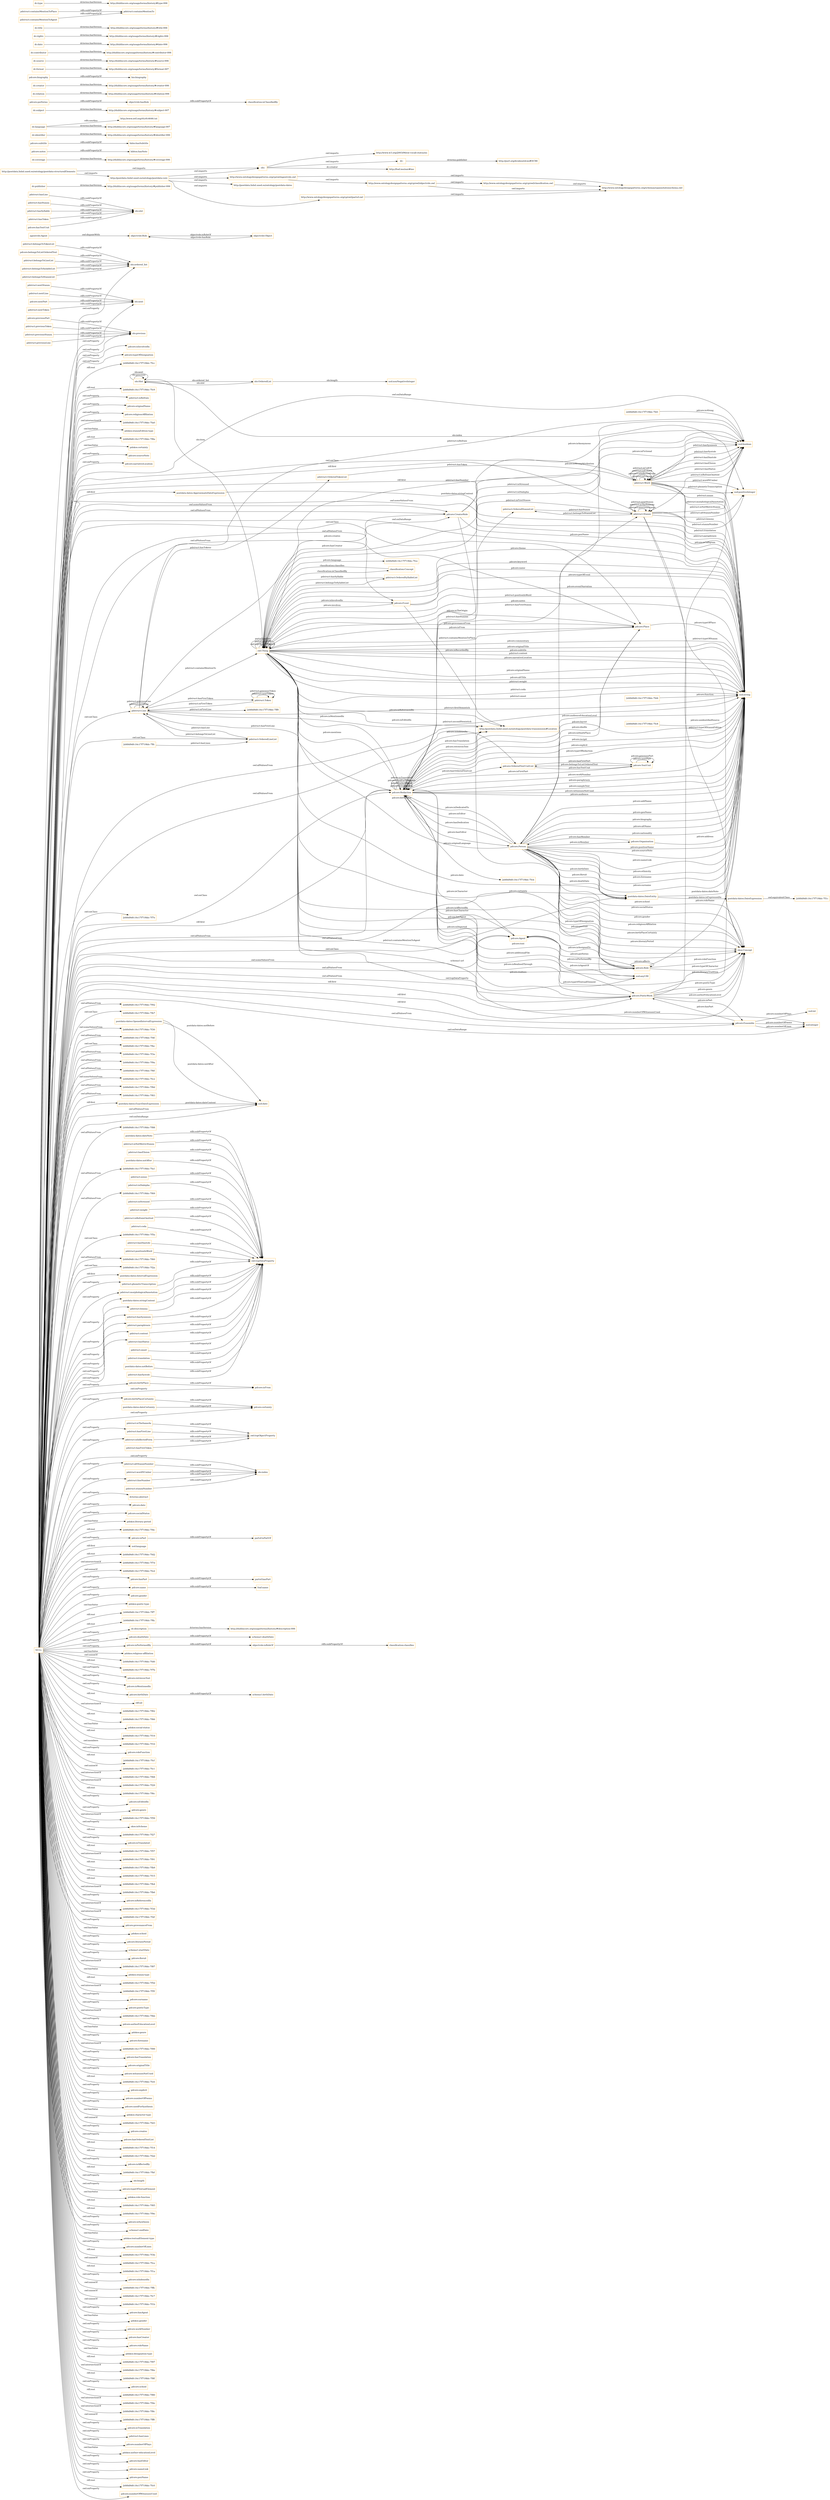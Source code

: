 digraph ar2dtool_diagram { 
rankdir=LR;
size="1501"
node [shape = rectangle, color="orange"]; "2d48d9d0:16c17f719bb:-7ff9" "2d48d9d0:16c17f719bb:-7ffc" "pdstruct:Line" "pdstruct:OrderedStanzaList" "pdstruct:OrderedTokenList" "pdstruct:Word" "pdstruct:Stanza" "pdstruct:Token" "pdstruct:OrderedSyllableList" "pdcore:Redaction" "skos:Concept" "pdstruct:OrderedLineList" "2d48d9d0:16c17f719bb:-7f7e" "2d48d9d0:16c17f719bb:-7fd1" "pdcore:Role" "pdcore:OrderedTextUnitList" "2d48d9d0:16c17f719bb:-7f92" "2d48d9d0:16c17f719bb:-7fb7" "agentrole:Agent" "2d48d9d0:16c17f719bb:-7f30" "pdcore:Agent" "pdcore:CreatorRole" "pdcore:Person" "2d48d9d0:16c17f719bb:-7f4f" "pdcore:Organisation" "2d48d9d0:16c17f719bb:-7fbc" "2d48d9d0:16c17f719bb:-7f3e" "2d48d9d0:16c17f719bb:-7f9a" "2d48d9d0:16c17f719bb:-7f6f" "pdcore:Ensemble" "2d48d9d0:16c17f719bb:-7fd4" "pdcore:TextUnit" "2d48d9d0:16c17f719bb:-7fc8" "pdcore:Place" "2d48d9d0:16c17f719bb:-7fc2" "postdata-dates:DateEntity" "2d48d9d0:16c17f719bb:-7f8d" "2d48d9d0:16c17f719bb:-7f83" "pdcore:Event" "2d48d9d0:16c17f719bb:-7f88" "2d48d9d0:16c17f719bb:-7fa1" "2d48d9d0:16c17f719bb:-7f69" "http://postdata.linhd.uned.es/ontology/postdata-transmission#Location" "2d48d9d0:16c17f719bb:-7f5a" "2d48d9d0:16c17f719bb:-7f60" "pdcore:PoeticWork" "2d48d9d0:16c17f719bb:-7f2a" "olo:Slot" "olo:OrderedList" "owl:Thing" "objectrole:Role" "objectrole:Object" "2d48d9d0:16c17f719bb:-7f1c" "postdata-dates:OpenedIntervalExpression" "postdata-dates:IntervalExpression" "postdata-dates:ExactDateExpression" "postdata-dates:DateExpression" "postdata-dates:ApproximateDateExpression" "classification:Concept" ; /*classes style*/
	"pdstruct:hasLine" -> "olo:slot" [ label = "rdfs:subPropertyOf" ];
	"objectrole:isRoleOf" -> "classification:classifies" [ label = "rdfs:subPropertyOf" ];
	"dc:publisher" -> "http://dublincore.org/usage/terms/history/#publisher-006" [ label = "dcterms:hasVersion" ];
	"pdcore:birthPlace" -> "pdcore:isFrom" [ label = "rdfs:subPropertyOf" ];
	"http://www.ontologydesignpatterns.org/cp/owl/classification.owl" -> "http://www.ontologydesignpatterns.org/schemas/cpannotationschema.owl" [ label = "owl:imports" ];
	"pdstruct:lemma" -> "owl:topDataProperty" [ label = "rdfs:subPropertyOf" ];
	"pdcore:birthPlaceCertainty" -> "pdcore:certainty" [ label = "rdfs:subPropertyOf" ];
	"dc:coverage" -> "http://dublincore.org/usage/terms/history/#coverage-006" [ label = "dcterms:hasVersion" ];
	"pdstruct:isInflectedForm" -> "owl:topObjectProperty" [ label = "rdfs:subPropertyOf" ];
	"pdcore:notes" -> "bibtex:hasNote" [ label = "rdfs:subPropertyOf" ];
	"http://www.ontologydesignpatterns.org/cp/owl/agentrole.owl" -> "http://www.ontologydesignpatterns.org/cp/owl/objectrole.owl" [ label = "owl:imports" ];
	"http://www.ontologydesignpatterns.org/cp/owl/agentrole.owl" -> "http://www.ontologydesignpatterns.org/schemas/cpannotationschema.owl" [ label = "owl:imports" ];
	"pdstruct:stanzaNumber" -> "olo:index" [ label = "rdfs:subPropertyOf" ];
	"pdstruct:belongsToStanzaList" -> "olo:ordered_list" [ label = "rdfs:subPropertyOf" ];
	"pdstruct:belongsToTokenList" -> "olo:ordered_list" [ label = "rdfs:subPropertyOf" ];
	"pdstruct:altStanzaNumber" -> "olo:index" [ label = "rdfs:subPropertyOf" ];
	"pdcore:subtitle" -> "fabio:hasSubtitle" [ label = "rdfs:subPropertyOf" ];
	"olo:" -> "http://www.w3.org/2003/06/sw-vocab-status/ns" [ label = "owl:imports" ];
	"olo:" -> "dc:" [ label = "owl:imports" ];
	"olo:" -> "http://foaf.me/zazi#me" [ label = "dc:creator" ];
	"dc:identifier" -> "http://dublincore.org/usage/terms/history/#identifier-006" [ label = "dcterms:hasVersion" ];
	"dc:language" -> "http://www.ietf.org/rfc/rfc4646.txt" [ label = "rdfs:seeAlso" ];
	"dc:language" -> "http://dublincore.org/usage/terms/history/#language-007" [ label = "dcterms:hasVersion" ];
	"pdcore:belongsToListOrderedText" -> "olo:ordered_list" [ label = "rdfs:subPropertyOf" ];
	"pdstruct:hasSynizesis" -> "owl:topDataProperty" [ label = "rdfs:subPropertyOf" ];
	"pdstruct:paraphrasis" -> "owl:topDataProperty" [ label = "rdfs:subPropertyOf" ];
	"http://postdata.linhd.uned.es/ontology/postdata-structuralElements" -> "olo:" [ label = "owl:imports" ];
	"http://postdata.linhd.uned.es/ontology/postdata-structuralElements" -> "http://postdata.linhd.uned.es/ontology/postdata-core" [ label = "owl:imports" ];
	"pdcore:isPart" -> "partof:isPartOf" [ label = "rdfs:subPropertyOf" ];
	"pdstruct:hasStanza" -> "olo:slot" [ label = "rdfs:subPropertyOf" ];
	"postdata-dates:dateCertainty" -> "pdcore:certainty" [ label = "rdfs:subPropertyOf" ];
	"pdstruct:positionInWord" -> "owl:topDataProperty" [ label = "rdfs:subPropertyOf" ];
	"pdstruct:lineNumber" -> "olo:index" [ label = "rdfs:subPropertyOf" ];
	"pdstruct:nextStanza" -> "olo:next" [ label = "rdfs:subPropertyOf" ];
	"pdstruct:content" -> "owl:topDataProperty" [ label = "rdfs:subPropertyOf" ];
	"pdstruct:onset" -> "owl:topDataProperty" [ label = "rdfs:subPropertyOf" ];
	"pdstruct:translation" -> "owl:topDataProperty" [ label = "rdfs:subPropertyOf" ];
	"dc:subject" -> "http://dublincore.org/usage/terms/history/#subject-007" [ label = "dcterms:hasVersion" ];
	"postdata-dates:notBefore" -> "owl:topDataProperty" [ label = "rdfs:subPropertyOf" ];
	"pdcore:performs" -> "objectrole:hasRole" [ label = "rdfs:subPropertyOf" ];
	"pdstruct:hasHiatus" -> "owl:topDataProperty" [ label = "rdfs:subPropertyOf" ];
	"http://www.ontologydesignpatterns.org/cp/owl/objectrole.owl" -> "http://www.ontologydesignpatterns.org/cp/owl/classification.owl" [ label = "owl:imports" ];
	"http://www.ontologydesignpatterns.org/cp/owl/objectrole.owl" -> "http://www.ontologydesignpatterns.org/schemas/cpannotationschema.owl" [ label = "owl:imports" ];
	"dc:relation" -> "http://dublincore.org/usage/terms/history/#relation-006" [ label = "dcterms:hasVersion" ];
	"dc:creator" -> "http://dublincore.org/usage/terms/history/#creator-006" [ label = "dcterms:hasVersion" ];
	"pdcore:biography" -> "bio:biography" [ label = "rdfs:subPropertyOf" ];
	"pdcore:hasPart" -> "partof:hasPart" [ label = "rdfs:subPropertyOf" ];
	"dc:format" -> "http://dublincore.org/usage/terms/history/#format-007" [ label = "dcterms:hasVersion" ];
	"pdstruct:nextLine" -> "olo:next" [ label = "rdfs:subPropertyOf" ];
	"pdcore:nextPart" -> "olo:next" [ label = "rdfs:subPropertyOf" ];
	"pdstruct:hasSystole" -> "owl:topDataProperty" [ label = "rdfs:subPropertyOf" ];
	"pdcore:name" -> "foaf:name" [ label = "rdfs:subPropertyOf" ];
	"postdata-dates:dateNote" -> "owl:topDataProperty" [ label = "rdfs:subPropertyOf" ];
	"pdstruct:previousStanza" -> "olo:previous" [ label = "rdfs:subPropertyOf" ];
	"pdstruct:isNotMetricStanza" -> "owl:topDataProperty" [ label = "rdfs:subPropertyOf" ];
	"dc:source" -> "http://dublincore.org/usage/terms/history/#source-006" [ label = "dcterms:hasVersion" ];
	"dc:description" -> "http://dublincore.org/usage/terms/history/#description-006" [ label = "dcterms:hasVersion" ];
	"pdstruct:hasElision" -> "owl:topDataProperty" [ label = "rdfs:subPropertyOf" ];
	"pdstruct:phoneticTranscription" -> "owl:topDataProperty" [ label = "rdfs:subPropertyOf" ];
	"pdstruct:wordNUmber" -> "olo:index" [ label = "rdfs:subPropertyOf" ];
	"postdata-dates:notAfter" -> "owl:topDataProperty" [ label = "rdfs:subPropertyOf" ];
	"pdcore:deathDate" -> "schema1:deathDate" [ label = "rdfs:subPropertyOf" ];
	"pdstruct:sense" -> "owl:topDataProperty" [ label = "rdfs:subPropertyOf" ];
	"pdstruct:hasSyllable" -> "olo:slot" [ label = "rdfs:subPropertyOf" ];
	"pdcore:isPerformedBy" -> "objectrole:isRoleOf" [ label = "rdfs:subPropertyOf" ];
	"agentrole:Agent" -> "objectrole:Role" [ label = "owl:disjointWith" ];
	"postdata-dates:DateExpression" -> "2d48d9d0:16c17f719bb:-7f1c" [ label = "owl:equivalentClass" ];
	"pdstruct:morphologicalAnnotation" -> "owl:topDataProperty" [ label = "rdfs:subPropertyOf" ];
	"objectrole:hasRole" -> "classification:isClassifiedBy" [ label = "rdfs:subPropertyOf" ];
	"dc:contributor" -> "http://dublincore.org/usage/terms/history/#contributor-006" [ label = "dcterms:hasVersion" ];
	"pdstruct:isDialepha" -> "owl:topDataProperty" [ label = "rdfs:subPropertyOf" ];
	"pdstruct:isStressed" -> "owl:topDataProperty" [ label = "rdfs:subPropertyOf" ];
	"pdstruct:nextToken" -> "olo:next" [ label = "rdfs:subPropertyOf" ];
	"pdstruct:hasFirstToken" -> "owl:topObjectProperty" [ label = "rdfs:subPropertyOf" ];
	"http://postdata.linhd.uned.es/ontology/postdata-core" -> "http://postdata.linhd.uned.es/ontology/postdata-dates" [ label = "owl:imports" ];
	"http://postdata.linhd.uned.es/ontology/postdata-core" -> "http://www.ontologydesignpatterns.org/cp/owl/partof.owl" [ label = "owl:imports" ];
	"http://postdata.linhd.uned.es/ontology/postdata-core" -> "http://www.ontologydesignpatterns.org/cp/owl/agentrole.owl" [ label = "owl:imports" ];
	"http://postdata.linhd.uned.es/ontology/postdata-core" -> "olo:" [ label = "owl:imports" ];
	"pdstruct:weight" -> "owl:topDataProperty" [ label = "rdfs:subPropertyOf" ];
	"pdstruct:isRefrainOmitted" -> "owl:topDataProperty" [ label = "rdfs:subPropertyOf" ];
	"dc:date" -> "http://dublincore.org/usage/terms/history/#date-006" [ label = "dcterms:hasVersion" ];
	"dc:rights" -> "http://dublincore.org/usage/terms/history/#rights-006" [ label = "dcterms:hasVersion" ];
	"pdstruct:isTheSameAs" -> "owl:topObjectProperty" [ label = "rdfs:subPropertyOf" ];
	"postdata-dates:stringContent" -> "owl:topDataProperty" [ label = "rdfs:subPropertyOf" ];
	"pdstruct:previousLine" -> "olo:previous" [ label = "rdfs:subPropertyOf" ];
	"pdstruct:belongsToLineList" -> "olo:ordered_list" [ label = "rdfs:subPropertyOf" ];
	"NULL" -> "pdcore:birthPlace" [ label = "owl:onProperty" ];
	"NULL" -> "pdskos:religious-affiliation" [ label = "owl:hasValue" ];
	"NULL" -> "pdstruct:hasSynizesis" [ label = "owl:onProperty" ];
	"NULL" -> "pdcore:PoeticWork" [ label = "owl:allValuesFrom" ];
	"NULL" -> "pdcore:CreatorRole" [ label = "owl:someValuesFrom" ];
	"NULL" -> "2d48d9d0:16c17f719bb:-7fd0" [ label = "owl:unionOf" ];
	"NULL" -> "pdstruct:Line" [ label = "owl:onClass" ];
	"NULL" -> "2d48d9d0:16c17f719bb:-7f7b" [ label = "rdf:rest" ];
	"NULL" -> "pdcore:retrievesText" [ label = "owl:onProperty" ];
	"NULL" -> "pdcore:PoeticWork" [ label = "rdf:first" ];
	"NULL" -> "pdstruct:Stanza" [ label = "rdf:first" ];
	"NULL" -> "pdcore:isMentionedIn" [ label = "owl:onProperty" ];
	"NULL" -> "pdcore:birthDate" [ label = "owl:onProperty" ];
	"NULL" -> "rdf:nil" [ label = "rdf:rest" ];
	"NULL" -> "2d48d9d0:16c17f719bb:-7f82" [ label = "owl:intersectionOf" ];
	"NULL" -> "pdstruct:hasFirstLine" [ label = "owl:onProperty" ];
	"NULL" -> "2d48d9d0:16c17f719bb:-7f66" [ label = "rdf:rest" ];
	"NULL" -> "pdstruct:altStanzaNumber" [ label = "owl:onProperty" ];
	"NULL" -> "pdskos:social-status" [ label = "owl:hasValue" ];
	"NULL" -> "pdcore:birthPlaceCertainty" [ label = "owl:onProperty" ];
	"NULL" -> "postdata-dates:IntervalExpression" [ label = "rdf:first" ];
	"NULL" -> "2d48d9d0:16c17f719bb:-7f19" [ label = "rdf:rest" ];
	"NULL" -> "pdstruct:hasHiatus" [ label = "owl:onProperty" ];
	"NULL" -> "2d48d9d0:16c17f719bb:-7f16" [ label = "owl:members" ];
	"NULL" -> "2d48d9d0:16c17f719bb:-7f30" [ label = "owl:someValuesFrom" ];
	"NULL" -> "2d48d9d0:16c17f719bb:-7f7e" [ label = "owl:onClass" ];
	"NULL" -> "pdcore:roleFunction" [ label = "owl:onProperty" ];
	"NULL" -> "2d48d9d0:16c17f719bb:-7fcf" [ label = "rdf:rest" ];
	"NULL" -> "olo:ordered_list" [ label = "owl:onProperty" ];
	"NULL" -> "2d48d9d0:16c17f719bb:-7fc1" [ label = "owl:unionOf" ];
	"NULL" -> "2d48d9d0:16c17f719bb:-7f68" [ label = "owl:intersectionOf" ];
	"NULL" -> "2d48d9d0:16c17f719bb:-7f29" [ label = "owl:intersectionOf" ];
	"NULL" -> "pdstruct:isInflectedForm" [ label = "owl:onProperty" ];
	"NULL" -> "2d48d9d0:16c17f719bb:-7f6c" [ label = "rdf:rest" ];
	"NULL" -> "xsd:date" [ label = "owl:allValuesFrom" ];
	"NULL" -> "2d48d9d0:16c17f719bb:-7f88" [ label = "owl:allValuesFrom" ];
	"NULL" -> "2d48d9d0:16c17f719bb:-7f83" [ label = "owl:allValuesFrom" ];
	"NULL" -> "pdcore:Role" [ label = "owl:allValuesFrom" ];
	"NULL" -> "pdcore:isEditedIn" [ label = "owl:onProperty" ];
	"NULL" -> "pdcore:OrderedTextUnitList" [ label = "owl:allValuesFrom" ];
	"NULL" -> "pdcore:genre" [ label = "owl:onProperty" ];
	"NULL" -> "2d48d9d0:16c17f719bb:-7f59" [ label = "owl:intersectionOf" ];
	"NULL" -> "skos:inScheme" [ label = "owl:onProperty" ];
	"NULL" -> "2d48d9d0:16c17f719bb:-7f27" [ label = "rdf:rest" ];
	"NULL" -> "2d48d9d0:16c17f719bb:-7f5a" [ label = "owl:onClass" ];
	"NULL" -> "pdcore:CreatorRole" [ label = "owl:allValuesFrom" ];
	"NULL" -> "pdcore:isTranslated" [ label = "owl:onProperty" ];
	"NULL" -> "2d48d9d0:16c17f719bb:-7f57" [ label = "rdf:rest" ];
	"NULL" -> "postdata-dates:DateEntity" [ label = "owl:onClass" ];
	"NULL" -> "2d48d9d0:16c17f719bb:-7f91" [ label = "owl:intersectionOf" ];
	"NULL" -> "pdcore:Ensemble" [ label = "owl:allValuesFrom" ];
	"NULL" -> "2d48d9d0:16c17f719bb:-7fb9" [ label = "rdf:rest" ];
	"NULL" -> "2d48d9d0:16c17f719bb:-7f15" [ label = "rdf:rest" ];
	"NULL" -> "2d48d9d0:16c17f719bb:-7fb4" [ label = "rdf:rest" ];
	"NULL" -> "2d48d9d0:16c17f719bb:-7fb6" [ label = "owl:intersectionOf" ];
	"NULL" -> "pdcore:isReferencedIn" [ label = "owl:onProperty" ];
	"NULL" -> "2d48d9d0:16c17f719bb:-7f3d" [ label = "owl:intersectionOf" ];
	"NULL" -> "pdcore:Agent" [ label = "owl:someValuesFrom" ];
	"NULL" -> "pdstruct:paraphrasis" [ label = "owl:onProperty" ];
	"NULL" -> "2d48d9d0:16c17f719bb:-7f2f" [ label = "owl:intersectionOf" ];
	"NULL" -> "postdata-dates:ExactDateExpression" [ label = "rdf:first" ];
	"NULL" -> "pdcore:provenanceFrom" [ label = "owl:onProperty" ];
	"NULL" -> "pdskos:school" [ label = "owl:hasValue" ];
	"NULL" -> "skos:Concept" [ label = "rdf:first" ];
	"NULL" -> "pdcore:literaryPeriod" [ label = "owl:onProperty" ];
	"NULL" -> "2d48d9d0:16c17f719bb:-7f60" [ label = "owl:allValuesFrom" ];
	"NULL" -> "schema1:startDate" [ label = "owl:onProperty" ];
	"NULL" -> "xsd:boolean" [ label = "owl:onDataRange" ];
	"NULL" -> "2d48d9d0:16c17f719bb:-7f2a" [ label = "owl:onClass" ];
	"NULL" -> "xsd:string" [ label = "owl:someValuesFrom" ];
	"NULL" -> "pdcore:floruit" [ label = "owl:onProperty" ];
	"NULL" -> "2d48d9d0:16c17f719bb:-7f87" [ label = "owl:intersectionOf" ];
	"NULL" -> "pdstruct:lemma" [ label = "owl:onProperty" ];
	"NULL" -> "pdskos:stanza-type" [ label = "owl:hasValue" ];
	"NULL" -> "2d48d9d0:16c17f719bb:-7f5d" [ label = "rdf:rest" ];
	"NULL" -> "2d48d9d0:16c17f719bb:-7f5f" [ label = "owl:intersectionOf" ];
	"NULL" -> "xsd:string" [ label = "owl:onDataRange" ];
	"NULL" -> "pdcore:surname" [ label = "owl:onProperty" ];
	"NULL" -> "pdcore:poeticType" [ label = "owl:onProperty" ];
	"NULL" -> "2d48d9d0:16c17f719bb:-7fbb" [ label = "owl:intersectionOf" ];
	"NULL" -> "pdcore:authorEducationLevel" [ label = "owl:onProperty" ];
	"NULL" -> "pdskos:genre" [ label = "owl:hasValue" ];
	"NULL" -> "pdcore:forename" [ label = "owl:onProperty" ];
	"NULL" -> "2d48d9d0:16c17f719bb:-7f99" [ label = "owl:intersectionOf" ];
	"NULL" -> "pdcore:hasTranslation" [ label = "owl:onProperty" ];
	"NULL" -> "pdcore:originalTitle" [ label = "owl:onProperty" ];
	"NULL" -> "pdcore:witnessesNotUsed" [ label = "owl:onProperty" ];
	"NULL" -> "pdcore:name" [ label = "owl:onProperty" ];
	"NULL" -> "pdcore:Redaction" [ label = "owl:allValuesFrom" ];
	"NULL" -> "pdcore:isPart" [ label = "owl:onProperty" ];
	"NULL" -> "2d48d9d0:16c17f719bb:-7fc6" [ label = "rdf:rest" ];
	"NULL" -> "pdcore:explicit" [ label = "owl:onProperty" ];
	"NULL" -> "pdstruct:content" [ label = "owl:onProperty" ];
	"NULL" -> "pdcore:numberOfPoems" [ label = "owl:onProperty" ];
	"NULL" -> "pdcore:usedForSynthesis" [ label = "owl:onProperty" ];
	"NULL" -> "pdskos:character-type" [ label = "owl:hasValue" ];
	"NULL" -> "pdcore:isPerformedBy" [ label = "owl:onProperty" ];
	"NULL" -> "pdstruct:Word" [ label = "owl:onClass" ];
	"NULL" -> "2d48d9d0:16c17f719bb:-7fbc" [ label = "owl:onClass" ];
	"NULL" -> "olo:index" [ label = "owl:onProperty" ];
	"NULL" -> "olo:previous" [ label = "owl:onProperty" ];
	"NULL" -> "2d48d9d0:16c17f719bb:-7fd3" [ label = "owl:unionOf" ];
	"NULL" -> "pdcore:creates" [ label = "owl:onProperty" ];
	"NULL" -> "pdstruct:morphologicalAnnotation" [ label = "owl:onProperty" ];
	"NULL" -> "xsd:date" [ label = "owl:onDataRange" ];
	"NULL" -> "pdcore:hasOrderedTextList" [ label = "owl:onProperty" ];
	"NULL" -> "2d48d9d0:16c17f719bb:-7f14" [ label = "rdf:rest" ];
	"NULL" -> "2d48d9d0:16c17f719bb:-7f2d" [ label = "rdf:rest" ];
	"NULL" -> "pdcore:isAffectedBy" [ label = "owl:onProperty" ];
	"NULL" -> "2d48d9d0:16c17f719bb:-7fbf" [ label = "rdf:rest" ];
	"NULL" -> "xsd:string" [ label = "rdf:first" ];
	"NULL" -> "olo:length" [ label = "owl:onProperty" ];
	"NULL" -> "pdcore:typeOfTextualElement" [ label = "owl:onProperty" ];
	"NULL" -> "pdskos:role-function" [ label = "owl:hasValue" ];
	"NULL" -> "2d48d9d0:16c17f719bb:-7f85" [ label = "rdf:rest" ];
	"NULL" -> "2d48d9d0:16c17f719bb:-7f8d" [ label = "owl:allValuesFrom" ];
	"NULL" -> "2d48d9d0:16c17f719bb:-7f9e" [ label = "rdf:rest" ];
	"NULL" -> "2d48d9d0:16c17f719bb:-7f9a" [ label = "owl:allValuesFrom" ];
	"NULL" -> "pdcore:isSynthesis" [ label = "owl:onProperty" ];
	"NULL" -> "schema1:endDate" [ label = "owl:onProperty" ];
	"NULL" -> "2d48d9d0:16c17f719bb:-7f4f" [ label = "owl:allValuesFrom" ];
	"NULL" -> "pdskos:textualElement-type" [ label = "owl:hasValue" ];
	"NULL" -> "pdcore:numberOfLines" [ label = "owl:onProperty" ];
	"NULL" -> "2d48d9d0:16c17f719bb:-7f3b" [ label = "rdf:rest" ];
	"NULL" -> "pdstruct:phoneticTranscription" [ label = "owl:onProperty" ];
	"NULL" -> "2d48d9d0:16c17f719bb:-7fca" [ label = "owl:unionOf" ];
	"NULL" -> "2d48d9d0:16c17f719bb:-7f1a" [ label = "rdf:rest" ];
	"NULL" -> "pdcore:isIndexedIn" [ label = "owl:onProperty" ];
	"NULL" -> "2d48d9d0:16c17f719bb:-7f3e" [ label = "owl:allValuesFrom" ];
	"NULL" -> "2d48d9d0:16c17f719bb:-7ffb" [ label = "owl:unionOf" ];
	"NULL" -> "2d48d9d0:16c17f719bb:-7fc7" [ label = "owl:unionOf" ];
	"NULL" -> "2d48d9d0:16c17f719bb:-7f1b" [ label = "owl:unionOf" ];
	"NULL" -> "pdcore:hasAgent" [ label = "owl:onProperty" ];
	"NULL" -> "pdskos:gender" [ label = "owl:hasValue" ];
	"NULL" -> "pdcore:workNumber" [ label = "owl:onProperty" ];
	"NULL" -> "pdcore:hasCreator" [ label = "owl:onProperty" ];
	"NULL" -> "pdstruct:OrderedLineList" [ label = "owl:onClass" ];
	"NULL" -> "pdcore:roleName" [ label = "owl:onProperty" ];
	"NULL" -> "pdskos:designation-type" [ label = "owl:hasValue" ];
	"NULL" -> "pdcore:deathDate" [ label = "owl:onProperty" ];
	"NULL" -> "2d48d9d0:16c17f719bb:-7f97" [ label = "rdf:rest" ];
	"NULL" -> "pdcore:isFrom" [ label = "owl:onProperty" ];
	"NULL" -> "2d48d9d0:16c17f719bb:-7f6e" [ label = "owl:intersectionOf" ];
	"NULL" -> "dc:description" [ label = "owl:onProperty" ];
	"NULL" -> "2d48d9d0:16c17f719bb:-7f8f" [ label = "rdf:rest" ];
	"NULL" -> "pdcore:Redaction" [ label = "owl:onClass" ];
	"NULL" -> "pdcore:school" [ label = "owl:onProperty" ];
	"NULL" -> "2d48d9d0:16c17f719bb:-7fb7" [ label = "owl:onClass" ];
	"NULL" -> "xsd:integer" [ label = "owl:onDataRange" ];
	"NULL" -> "2d48d9d0:16c17f719bb:-7f80" [ label = "rdf:rest" ];
	"NULL" -> "2d48d9d0:16c17f719bb:-7f4e" [ label = "owl:intersectionOf" ];
	"NULL" -> "2d48d9d0:16c17f719bb:-7f8c" [ label = "owl:intersectionOf" ];
	"NULL" -> "2d48d9d0:16c17f719bb:-7ff8" [ label = "owl:unionOf" ];
	"NULL" -> "pdcore:isTranslation" [ label = "owl:onProperty" ];
	"NULL" -> "pdstruct:hasLines" [ label = "owl:onProperty" ];
	"NULL" -> "pdcore:Place" [ label = "owl:onClass" ];
	"NULL" -> "pdcore:numberOfPlays" [ label = "owl:onProperty" ];
	"NULL" -> "pdskos:author-educationLevel" [ label = "owl:hasValue" ];
	"NULL" -> "pdstruct:lineNumber" [ label = "owl:onProperty" ];
	"NULL" -> "pdcore:hasEditor" [ label = "owl:onProperty" ];
	"NULL" -> "pdcore:nameLink" [ label = "owl:onProperty" ];
	"NULL" -> "pdcore:Ensemble" [ label = "rdf:first" ];
	"NULL" -> "pdcore:hasPart" [ label = "owl:onProperty" ];
	"NULL" -> "pdcore:penName" [ label = "owl:onProperty" ];
	"NULL" -> "2d48d9d0:16c17f719bb:-7fc0" [ label = "rdf:rest" ];
	"NULL" -> "pdcore:numberOfWitnessesUsed" [ label = "owl:onProperty" ];
	"NULL" -> "pdcore:isInvolvedIn" [ label = "owl:onProperty" ];
	"NULL" -> "pdcore:typeOfDesignation" [ label = "owl:onProperty" ];
	"NULL" -> "http://postdata.linhd.uned.es/ontology/postdata-transmission#Location" [ label = "owl:allValuesFrom" ];
	"NULL" -> "pdcore:Redaction" [ label = "rdf:first" ];
	"NULL" -> "2d48d9d0:16c17f719bb:-7fcc" [ label = "rdf:rest" ];
	"NULL" -> "2d48d9d0:16c17f719bb:-7fc9" [ label = "rdf:rest" ];
	"NULL" -> "pdstruct:isRefrain" [ label = "owl:onProperty" ];
	"NULL" -> "pdcore:originalName" [ label = "owl:onProperty" ];
	"NULL" -> "pdcore:religiousAffiliation" [ label = "owl:onProperty" ];
	"NULL" -> "2d48d9d0:16c17f719bb:-7fa0" [ label = "owl:intersectionOf" ];
	"NULL" -> "pdskos:stanzaEdition-type" [ label = "owl:hasValue" ];
	"NULL" -> "2d48d9d0:16c17f719bb:-7f8a" [ label = "rdf:rest" ];
	"NULL" -> "olo:next" [ label = "owl:onProperty" ];
	"NULL" -> "pdskos:certainty" [ label = "owl:hasValue" ];
	"NULL" -> "pdcore:sourceNote" [ label = "owl:onProperty" ];
	"NULL" -> "pdcore:narrativeLocation" [ label = "owl:onProperty" ];
	"NULL" -> "dcterms:abstract" [ label = "owl:onProperty" ];
	"NULL" -> "2d48d9d0:16c17f719bb:-7fa1" [ label = "owl:allValuesFrom" ];
	"NULL" -> "pdcore:certainty" [ label = "owl:onProperty" ];
	"NULL" -> "pdcore:date" [ label = "owl:onProperty" ];
	"NULL" -> "postdata-dates:ApproximateDateExpression" [ label = "rdf:first" ];
	"NULL" -> "2d48d9d0:16c17f719bb:-7f92" [ label = "owl:allValuesFrom" ];
	"NULL" -> "pdcore:socialStatus" [ label = "owl:onProperty" ];
	"NULL" -> "pdskos:literary-period" [ label = "owl:hasValue" ];
	"NULL" -> "pdcore:Place" [ label = "owl:allValuesFrom" ];
	"NULL" -> "2d48d9d0:16c17f719bb:-7fc2" [ label = "owl:someValuesFrom" ];
	"NULL" -> "2d48d9d0:16c17f719bb:-7f4c" [ label = "rdf:rest" ];
	"NULL" -> "postdata-dates:DateEntity" [ label = "owl:allValuesFrom" ];
	"NULL" -> "xsd:language" [ label = "rdf:first" ];
	"NULL" -> "2d48d9d0:16c17f719bb:-7fd2" [ label = "rdf:rest" ];
	"NULL" -> "2d48d9d0:16c17f719bb:-7f7d" [ label = "owl:intersectionOf" ];
	"NULL" -> "postdata-dates:stringContent" [ label = "owl:onProperty" ];
	"NULL" -> "2d48d9d0:16c17f719bb:-7fcd" [ label = "owl:unionOf" ];
	"NULL" -> "pdcore:gender" [ label = "owl:onProperty" ];
	"NULL" -> "pdskos:poetic-type" [ label = "owl:hasValue" ];
	"NULL" -> "2d48d9d0:16c17f719bb:-7f6f" [ label = "owl:allValuesFrom" ];
	"NULL" -> "pdcore:Event" [ label = "owl:allValuesFrom" ];
	"NULL" -> "2d48d9d0:16c17f719bb:-7f69" [ label = "owl:allValuesFrom" ];
	"NULL" -> "2d48d9d0:16c17f719bb:-7ff7" [ label = "rdf:rest" ];
	"NULL" -> "2d48d9d0:16c17f719bb:-7ffa" [ label = "rdf:rest" ];
	"dc:" -> "http://purl.org/dc/aboutdcmi#DCMI" [ label = "dcterms:publisher" ];
	"dc:title" -> "http://dublincore.org/usage/terms/history/#title-006" [ label = "dcterms:hasVersion" ];
	"pdstruct:containsMentionToPlace" -> "pdstruct:containsMentionTo" [ label = "rdfs:subPropertyOf" ];
	"pdstruct:hasToken" -> "olo:slot" [ label = "rdfs:subPropertyOf" ];
	"pdstruct:containsMentionToAgent" -> "pdstruct:containsMentionTo" [ label = "rdfs:subPropertyOf" ];
	"pdstruct:coda" -> "owl:topDataProperty" [ label = "rdfs:subPropertyOf" ];
	"dc:type" -> "http://dublincore.org/usage/terms/history/#type-006" [ label = "dcterms:hasVersion" ];
	"pdstruct:belongsToSylableList" -> "olo:ordered_list" [ label = "rdfs:subPropertyOf" ];
	"pdcore:previousPart" -> "olo:previous" [ label = "rdfs:subPropertyOf" ];
	"pdcore:hasTextUnit" -> "olo:slot" [ label = "rdfs:subPropertyOf" ];
	"pdstruct:hasDiastole" -> "owl:topDataProperty" [ label = "rdfs:subPropertyOf" ];
	"pdcore:birthDate" -> "schema1:birthDate" [ label = "rdfs:subPropertyOf" ];
	"pdstruct:hasFirstLine" -> "owl:topObjectProperty" [ label = "rdfs:subPropertyOf" ];
	"http://www.ontologydesignpatterns.org/cp/owl/partof.owl" -> "http://www.ontologydesignpatterns.org/schemas/cpannotationschema.owl" [ label = "owl:imports" ];
	"pdstruct:previousToken" -> "olo:previous" [ label = "rdfs:subPropertyOf" ];
	"pdstruct:Word" -> "xsd:string" [ label = "pdstruct:phoneticTranscription" ];
	"owl:Thing" -> "owl:Thing" [ label = "owl:topObjectProperty" ];
	"pdcore:Role" -> "pdcore:Agent" [ label = "pdcore:isPerformedBy" ];
	"pdstruct:Word" -> "xsd:string" [ label = "pdstruct:sense" ];
	"pdcore:CreatorRole" -> "xsd:string" [ label = "pdcore:penName" ];
	"pdcore:Ensemble" -> "xsd:integer" [ label = "pdcore:numberOfLines" ];
	"pdcore:Redaction" -> "pdcore:Redaction" [ label = "pdcore:isTranslation" ];
	"pdcore:OrderedTextUnitList" -> "pdcore:TextUnit" [ label = "pdcore:hasTextUnit" ];
	"pdstruct:Stanza" -> "xsd:positiveInteger" [ label = "pdstruct:altStanzaNumber" ];
	"pdcore:Person" -> "pdcore:Redaction" [ label = "pdcore:isEditor" ];
	"pdstruct:Stanza" -> "xsd:positiveInteger" [ label = "pdstruct:stanzaNumber" ];
	"pdstruct:Line" -> "xsd:string" [ label = "pdstruct:firstHemistich" ];
	"pdcore:Person" -> "postdata-dates:DateEntity" [ label = "pdcore:floruit" ];
	"pdcore:Person" -> "xsd:string" [ label = "pdcore:positionName" ];
	"pdcore:TextUnit" -> "pdcore:TextUnit" [ label = "pdcore:nextPart" ];
	"classification:Concept" -> "owl:Thing" [ label = "classification:classifies" ];
	"pdcore:Person" -> "pdcore:Redaction" [ label = "pdcore:hasDedication" ];
	"owl:Thing" -> "http://postdata.linhd.uned.es/ontology/postdata-transmission#Location" [ label = "pdcore:isEditedIn" ];
	"pdcore:Event" -> "xsd:string" [ label = "pdcore:typeOfEvent" ];
	"owl:Thing" -> "pdcore:Place" [ label = "pdstruct:containsMentionToPlace" ];
	"pdstruct:Word" -> "pdstruct:Word" [ label = "pdstruct:isLemma" ];
	"pdcore:Person" -> "postdata-dates:DateEntity" [ label = "pdcore:deathDate" ];
	"pdcore:Role" -> "pdcore:Agent" [ label = "pdcore:isAssignedTo" ];
	"pdcore:Person" -> "owl:Thing" [ label = "pdcore:birthPlace" ];
	"pdcore:CreatorRole" -> "xsd:boolean" [ label = "pdcore:isAnonymous" ];
	"pdcore:Redaction" -> "pdcore:Agent" [ label = "pdcore:hasCharacter" ];
	"pdcore:Redaction" -> "xsd:anyURI" [ label = "pdcore:text" ];
	"2d48d9d0:16c17f719bb:-7ffc" -> "pdstruct:OrderedLineList" [ label = "pdstruct:hasLines" ];
	"pdcore:Redaction" -> "xsd:string" [ label = "pdcore:layout" ];
	"owl:Thing" -> "xsd:string" [ label = "pdstruct:positionInWord" ];
	"pdstruct:Stanza" -> "pdstruct:OrderedStanzaList" [ label = "pdstruct:belongsToStanzaList" ];
	"pdcore:Redaction" -> "skos:Concept" [ label = "pdcore:typeOfTextualElement" ];
	"olo:OrderedList" -> "xsd:nonNegativeInteger" [ label = "olo:length" ];
	"pdcore:Redaction" -> "pdcore:PoeticWork" [ label = "pdcore:realises" ];
	"pdcore:PoeticWork" -> "pdcore:Redaction" [ label = "pdcore:isRealisedThrough" ];
	"pdcore:Person" -> "skos:Concept" [ label = "pdcore:religiousAffiliation" ];
	"owl:Thing" -> "xsd:string" [ label = "pdcore:notes" ];
	"pdstruct:Word" -> "xsd:boolean" [ label = "pdstruct:hasSynizesis" ];
	"pdcore:Person" -> "xsd:string" [ label = "pdcore:sourceNote" ];
	"pdcore:Redaction" -> "xsd:string" [ label = "pdcore:incipit" ];
	"pdcore:Person" -> "postdata-dates:DateEntity" [ label = "pdcore:birthDate" ];
	"pdcore:Person" -> "skos:Concept" [ label = "pdcore:birthPlaceCertainty" ];
	"pdcore:Person" -> "skos:Concept" [ label = "pdcore:literaryPeriod" ];
	"pdcore:Ensemble" -> "pdcore:PoeticWork" [ label = "pdcore:hasPart" ];
	"postdata-dates:ExactDateExpression" -> "xsd:date" [ label = "postdata-dates:dateContent" ];
	"pdcore:PoeticWork" -> "owl:Thing" [ label = "owl:topDataProperty" ];
	"pdstruct:Stanza" -> "xsd:boolean" [ label = "pdstruct:isRefrainOmitted" ];
	"olo:OrderedList" -> "olo:Slot" [ label = "olo:slot" ];
	"pdstruct:Word" -> "xsd:boolean" [ label = "pdstruct:hasSystole" ];
	"pdcore:Person" -> "skos:Concept" [ label = "pdcore:school" ];
	"pdcore:Redaction" -> "pdstruct:Line" [ label = "pdstruct:hasFirstLine" ];
	"owl:Thing" -> "xsd:anyURI" [ label = "schema1:url" ];
	"owl:Thing" -> "http://postdata.linhd.uned.es/ontology/postdata-transmission#Location" [ label = "pdcore:isReferencedIn" ];
	"2d48d9d0:16c17f719bb:-7fc8" -> "xsd:string" [ label = "pdcore:unidentifiedSource" ];
	"pdcore:CreatorRole" -> "owl:Thing" [ label = "pdcore:creates" ];
	"pdstruct:Stanza" -> "pdstruct:Stanza" [ label = "pdstruct:previousStanza" ];
	"pdcore:Event" -> "owl:Thing" [ label = "pdcore:involves" ];
	"pdcore:PoeticWork" -> "skos:Concept" [ label = "pdcore:poeticType" ];
	"pdcore:Place" -> "xsd:string" [ label = "pdcore:typeOfPlace" ];
	"pdstruct:Stanza" -> "pdstruct:Stanza" [ label = "pdstruct:isTheSameAs" ];
	"pdcore:Redaction" -> "pdstruct:OrderedStanzaList" [ label = "pdstruct:hasStanzas" ];
	"pdcore:Person" -> "xsd:string" [ label = "pdcore:nameLink" ];
	"owl:Thing" -> "pdcore:Place" [ label = "pdcore:provenanceFrom" ];
	"pdstruct:Word" -> "xsd:string" [ label = "pdstruct:morphologicalAnnotation" ];
	"pdcore:Ensemble" -> "xsd:int" [ label = "pdcore:numberOfPlays" ];
	"pdcore:Person" -> "xsd:string" [ label = "pdcore:ethnicity" ];
	"pdcore:Redaction" -> "http://postdata.linhd.uned.es/ontology/postdata-transmission#Location" [ label = "pdcore:isIndexedIn" ];
	"2d48d9d0:16c17f719bb:-7fd1" -> "xsd:boolean" [ label = "pdcore:isASong" ];
	"pdstruct:Word" -> "xsd:boolean" [ label = "pdstruct:hasDiastole" ];
	"pdcore:Agent" -> "pdcore:Role" [ label = "pdcore:performs" ];
	"owl:Thing" -> "xsd:string" [ label = "pdcore:commentary" ];
	"owl:Thing" -> "xsd:string" [ label = "pdcore:originalTitle" ];
	"pdstruct:Stanza" -> "pdcore:Redaction" [ label = "pdstruct:isFirstStanza" ];
	"owl:Thing" -> "classification:Concept" [ label = "classification:isClassifiedBy" ];
	"pdcore:Person" -> "skos:Concept" [ label = "pdcore:socialStatus" ];
	"owl:Thing" -> "owl:Thing" [ label = "partof:isPartOf" ];
	"pdcore:Agent" -> "pdcore:Redaction" [ label = "pdcore:isCharacter" ];
	"pdstruct:Word" -> "pdstruct:Word" [ label = "pdstruct:isInflectedForm" ];
	"olo:Slot" -> "xsd:positiveInteger" [ label = "olo:index" ];
	"owl:Thing" -> "pdcore:Place" [ label = "pdcore:isFrom" ];
	"pdcore:CreatorRole" -> "xsd:boolean" [ label = "pdcore:isWrongAttribution" ];
	"pdstruct:Line" -> "pdstruct:Line" [ label = "pdstruct:nextLine" ];
	"owl:Thing" -> "postdata-dates:DateEntity" [ label = "pdcore:date" ];
	"objectrole:Object" -> "objectrole:Role" [ label = "objectrole:hasRole" ];
	"owl:Thing" -> "pdcore:Redaction" [ label = "pdcore:isMentionedIn" ];
	"pdcore:Person" -> "xsd:anyURI" [ label = "pdcore:portrait" ];
	"pdcore:Organisation" -> "pdcore:Person" [ label = "pdcore:hasMember" ];
	"pdstruct:Stanza" -> "skos:Concept" [ label = "pdstruct:typeOfStanza" ];
	"pdcore:Redaction" -> "xsd:string" [ label = "pdcore:explicit" ];
	"owl:Thing" -> "xsd:string" [ label = "pdcore:subtitle" ];
	"pdcore:PoeticWork" -> "skos:Concept" [ label = "pdcore:genre" ];
	"pdstruct:OrderedStanzaList" -> "pdstruct:Stanza" [ label = "pdstruct:hasStanza" ];
	"owl:Thing" -> "xsd:string" [ label = "pdstruct:content" ];
	"pdcore:Person" -> "xsd:string" [ label = "pdcore:forename" ];
	"pdcore:Redaction" -> "xsd:string" [ label = "pdcore:typeOfRedaction" ];
	"pdcore:Redaction" -> "xsd:integer" [ label = "pdcore:numberOfWitnessesUsed" ];
	"pdcore:Redaction" -> "2d48d9d0:16c17f719bb:-7fcb" [ label = "pdcore:originalLanguage" ];
	"pdstruct:OrderedLineList" -> "pdstruct:Line" [ label = "pdstruct:hasLine" ];
	"pdcore:Place" -> "pdcore:Person" [ label = "pdcore:isDeathPlace" ];
	"owl:Thing" -> "2d48d9d0:16c17f719bb:-7fce" [ label = "pdcore:language" ];
	"pdstruct:Stanza" -> "pdstruct:Stanza" [ label = "pdstruct:nextStanza" ];
	"pdstruct:Stanza" -> "xsd:boolean" [ label = "pdstruct:isNotMetricStanza" ];
	"pdcore:Redaction" -> "owl:Thing" [ label = "pdcore:mentions" ];
	"pdstruct:Line" -> "xsd:string" [ label = "pdstruct:secondHemistich" ];
	"pdcore:Person" -> "xsd:boolean" [ label = "pdcore:isFictional" ];
	"owl:Thing" -> "pdcore:Role" [ label = "pdcore:hasAgent" ];
	"pdcore:Redaction" -> "pdcore:Redaction" [ label = "pdcore:isSynthesis" ];
	"pdstruct:Word" -> "pdstruct:Word" [ label = "pdstruct:isEchoOf" ];
	"owl:Thing" -> "xsd:string" [ label = "pdcore:narrativeLocation" ];
	"pdstruct:Line" -> "pdstruct:OrderedLineList" [ label = "pdstruct:belongsToLineList" ];
	"pdcore:Redaction" -> "xsd:string" [ label = "pdcore:audienceEducationLevel" ];
	"pdcore:Event" -> "xsd:string" [ label = "pdcore:eventNarration" ];
	"owl:Thing" -> "xsd:string" [ label = "pdcore:originalName" ];
	"pdcore:Redaction" -> "xsd:string" [ label = "pdcore:workNumber" ];
	"pdcore:Redaction" -> "pdcore:Person" [ label = "pdcore:hasEditor" ];
	"olo:Slot" -> "olo:Slot" [ label = "olo:previous" ];
	"owl:Thing" -> "xsd:string" [ label = "pdcore:altTitle" ];
	"pdstruct:OrderedSyllableList" -> "owl:Thing" [ label = "pdstruct:hasSyllable" ];
	"pdcore:Person" -> "xsd:string" [ label = "pdcore:surname" ];
	"postdata-dates:DateEntity" -> "postdata-dates:DateExpression" [ label = "postdata-dates:isExpressedAs" ];
	"owl:Thing" -> "pdcore:Role" [ label = "pdcore:isAffectedBy" ];
	"owl:Thing" -> "pdcore:CreatorRole" [ label = "pdcore:hasCreator" ];
	"pdstruct:Token" -> "pdstruct:Token" [ label = "pdstruct:nextToken" ];
	"pdcore:Redaction" -> "pdcore:Person" [ label = "pdcore:isDedicatedTo" ];
	"pdcore:Redaction" -> "xsd:string" [ label = "pdcore:paraphrasis" ];
	"pdcore:TextUnit" -> "pdcore:TextUnit" [ label = "pdcore:previousPart" ];
	"postdata-dates:DateEntity" -> "xsd:string" [ label = "postdata-dates:dateNote" ];
	"pdstruct:Word" -> "xsd:string" [ label = "pdstruct:lemma" ];
	"pdcore:Role" -> "pdcore:Role" [ label = "pdcore:affects" ];
	"pdcore:Person" -> "xsd:string" [ label = "pdcore:addName" ];
	"postdata-dates:OpenedIntervalExpression" -> "xsd:date" [ label = "postdata-dates:notBefore" ];
	"pdcore:Event" -> "http://postdata.linhd.uned.es/ontology/postdata-transmission#Location" [ label = "pdcore:isRecordedBy" ];
	"pdcore:Place" -> "owl:Thing" [ label = "pdcore:isTheOrigin" ];
	"pdcore:Redaction" -> "xsd:anyURI" [ label = "pdcore:additionalFile" ];
	"pdcore:PoeticWork" -> "xsd:boolean" [ label = "pdcore:isCalligram" ];
	"olo:Slot" -> "olo:OrderedList" [ label = "olo:ordered_list" ];
	"pdstruct:Word" -> "xsd:positiveInteger" [ label = "pdstruct:wordNUmber" ];
	"owl:Thing" -> "pdcore:Event" [ label = "pdcore:isInvolvedIn" ];
	"pdcore:Redaction" -> "xsd:string" [ label = "pdcore:sampleText" ];
	"pdcore:Person" -> "xsd:string" [ label = "pdcore:genName" ];
	"pdcore:TextUnit" -> "pdcore:Redaction" [ label = "pdcore:isFirstPart" ];
	"pdcore:Redaction" -> "pdcore:Redaction" [ label = "pdcore:usedForSynthesis" ];
	"owl:Thing" -> "xsd:string" [ label = "pdstruct:weight" ];
	"owl:Thing" -> "pdcore:Agent" [ label = "pdstruct:containsMentionToAgent" ];
	"owl:Thing" -> "xsd:string" [ label = "pdstruct:coda" ];
	"pdcore:Person" -> "xsd:string" [ label = "pdcore:biography" ];
	"pdcore:CreatorRole" -> "skos:Concept" [ label = "pdcore:typeOfDesignation" ];
	"owl:Thing" -> "skos:Concept" [ label = "pdcore:certainty" ];
	"pdcore:PoeticWork" -> "pdcore:Ensemble" [ label = "pdcore:isPart" ];
	"pdstruct:Line" -> "xsd:positiveInteger" [ label = "pdstruct:lineNumber" ];
	"pdstruct:Stanza" -> "xsd:string" [ label = "pdstruct:paraphrasis" ];
	"pdcore:TextUnit" -> "pdcore:OrderedTextUnitList" [ label = "pdcore:belongsToListOrderedText" ];
	"pdstruct:Token" -> "pdstruct:Token" [ label = "pdstruct:previousToken" ];
	"olo:Slot" -> "olo:Slot" [ label = "olo:next" ];
	"pdcore:Redaction" -> "pdcore:Redaction" [ label = "pdcore:isTranslated" ];
	"owl:Thing" -> "xsd:string" [ label = "pdstruct:onset" ];
	"pdstruct:Line" -> "pdstruct:Line" [ label = "pdstruct:previousLine" ];
	"pdcore:PoeticWork" -> "xsd:string" [ label = "pdcore:literaryTradition" ];
	"postdata-dates:ApproximateDateExpression" -> "xsd:string" [ label = "postdata-dates:stringContent" ];
	"pdcore:Person" -> "pdcore:Place" [ label = "pdcore:diedIn" ];
	"owl:Thing" -> "xsd:string" [ label = "pdcore:theme" ];
	"postdata-dates:OpenedIntervalExpression" -> "xsd:date" [ label = "postdata-dates:notAfter" ];
	"pdcore:Role" -> "skos:Concept" [ label = "pdcore:roleFunction" ];
	"pdstruct:Line" -> "xsd:boolean" [ label = "pdstruct:isRefrain" ];
	"pdstruct:Word" -> "xsd:boolean" [ label = "pdstruct:hasElision" ];
	"olo:Slot" -> "owl:Thing" [ label = "olo:item" ];
	"pdcore:Redaction" -> "pdstruct:Stanza" [ label = "pdstruct:hasFirstStanza" ];
	"owl:Thing" -> "xsd:boolean" [ label = "pdstruct:isStressed" ];
	"owl:Thing" -> "xsd:string" [ label = "pdcore:keyword" ];
	"pdstruct:OrderedTokenList" -> "pdstruct:Word" [ label = "pdstruct:hasToken" ];
	"pdstruct:Word" -> "pdstruct:Word" [ label = "pdstruct:isCallOf" ];
	"pdcore:Person" -> "xsd:string" [ label = "pdcore:altName" ];
	"pdcore:Redaction" -> "pdcore:OrderedTextUnitList" [ label = "pdcore:hasOrderedTextList" ];
	"2d48d9d0:16c17f719bb:-7fd4" -> "xsd:string" [ label = "pdcore:function" ];
	"pdcore:PoeticWork" -> "skos:Concept" [ label = "pdcore:authorEducationLevel" ];
	"pdstruct:Word" -> "xsd:string" [ label = "pdstruct:translation" ];
	"pdcore:Redaction" -> "http://postdata.linhd.uned.es/ontology/postdata-transmission#Location" [ label = "pdcore:hasTranslation" ];
	"pdcore:Redaction" -> "xsd:string" [ label = "pdcore:witnessesNotUsed" ];
	"pdcore:Role" -> "xsd:string" [ label = "pdcore:roleName" ];
	"pdcore:Role" -> "owl:Thing" [ label = "pdcore:isDepicted" ];
	"pdcore:Person" -> "xsd:string" [ label = "pdcore:nationality" ];
	"pdstruct:Word" -> "xsd:boolean" [ label = "pdstruct:hasHiatus" ];
	"pdstruct:Line" -> "owl:Thing" [ label = "pdstruct:containsMentionTo" ];
	"pdcore:OrderedTextUnitList" -> "pdcore:TextUnit" [ label = "pdcore:hasFirstPart" ];
	"pdcore:Person" -> "pdcore:Organisation" [ label = "pdcore:isMember" ];
	"pdstruct:Stanza" -> "skos:Concept" [ label = "pdstruct:typeOfStanzaEdition" ];
	"owl:Thing" -> "pdstruct:OrderedSyllableList" [ label = "pdstruct:belongsToSylableList" ];
	"pdcore:Role" -> "skos:Concept" [ label = "pdcore:typeOfCharacter" ];
	"pdcore:Organisation" -> "xsd:string" [ label = "pdcore:address" ];
	"pdstruct:Token" -> "pdstruct:Line" [ label = "pdstruct:isFirstToken" ];
	"pdcore:Agent" -> "pdcore:PoeticWork" [ label = "pdcore:isAgentOf" ];
	"pdcore:Redaction" -> "http://postdata.linhd.uned.es/ontology/postdata-transmission#Location" [ label = "pdcore:retrievesText" ];
	"owl:Thing" -> "xsd:boolean" [ label = "pdstruct:isDialepha" ];
	"pdcore:Person" -> "skos:Concept" [ label = "pdcore:gender" ];
	"owl:Thing" -> "xsd:string" [ label = "pdcore:name" ];
	"pdstruct:Line" -> "2d48d9d0:16c17f719bb:-7ff9" [ label = "pdstruct:isFirstLine" ];
	"pdcore:Ensemble" -> "xsd:integer" [ label = "pdcore:numberOfPoems" ];
	"pdcore:Redaction" -> "xsd:string" [ label = "pdcore:audience" ];
	"owl:Thing" -> "owl:Thing" [ label = "partof:hasPart" ];
	"pdstruct:Line" -> "pdstruct:Token" [ label = "pdstruct:hasFirstToken" ];
	"objectrole:Role" -> "objectrole:Object" [ label = "objectrole:isRoleOf" ];
	"pdstruct:Line" -> "pdstruct:OrderedTokenList" [ label = "pdstruct:hasTokens" ];

}

